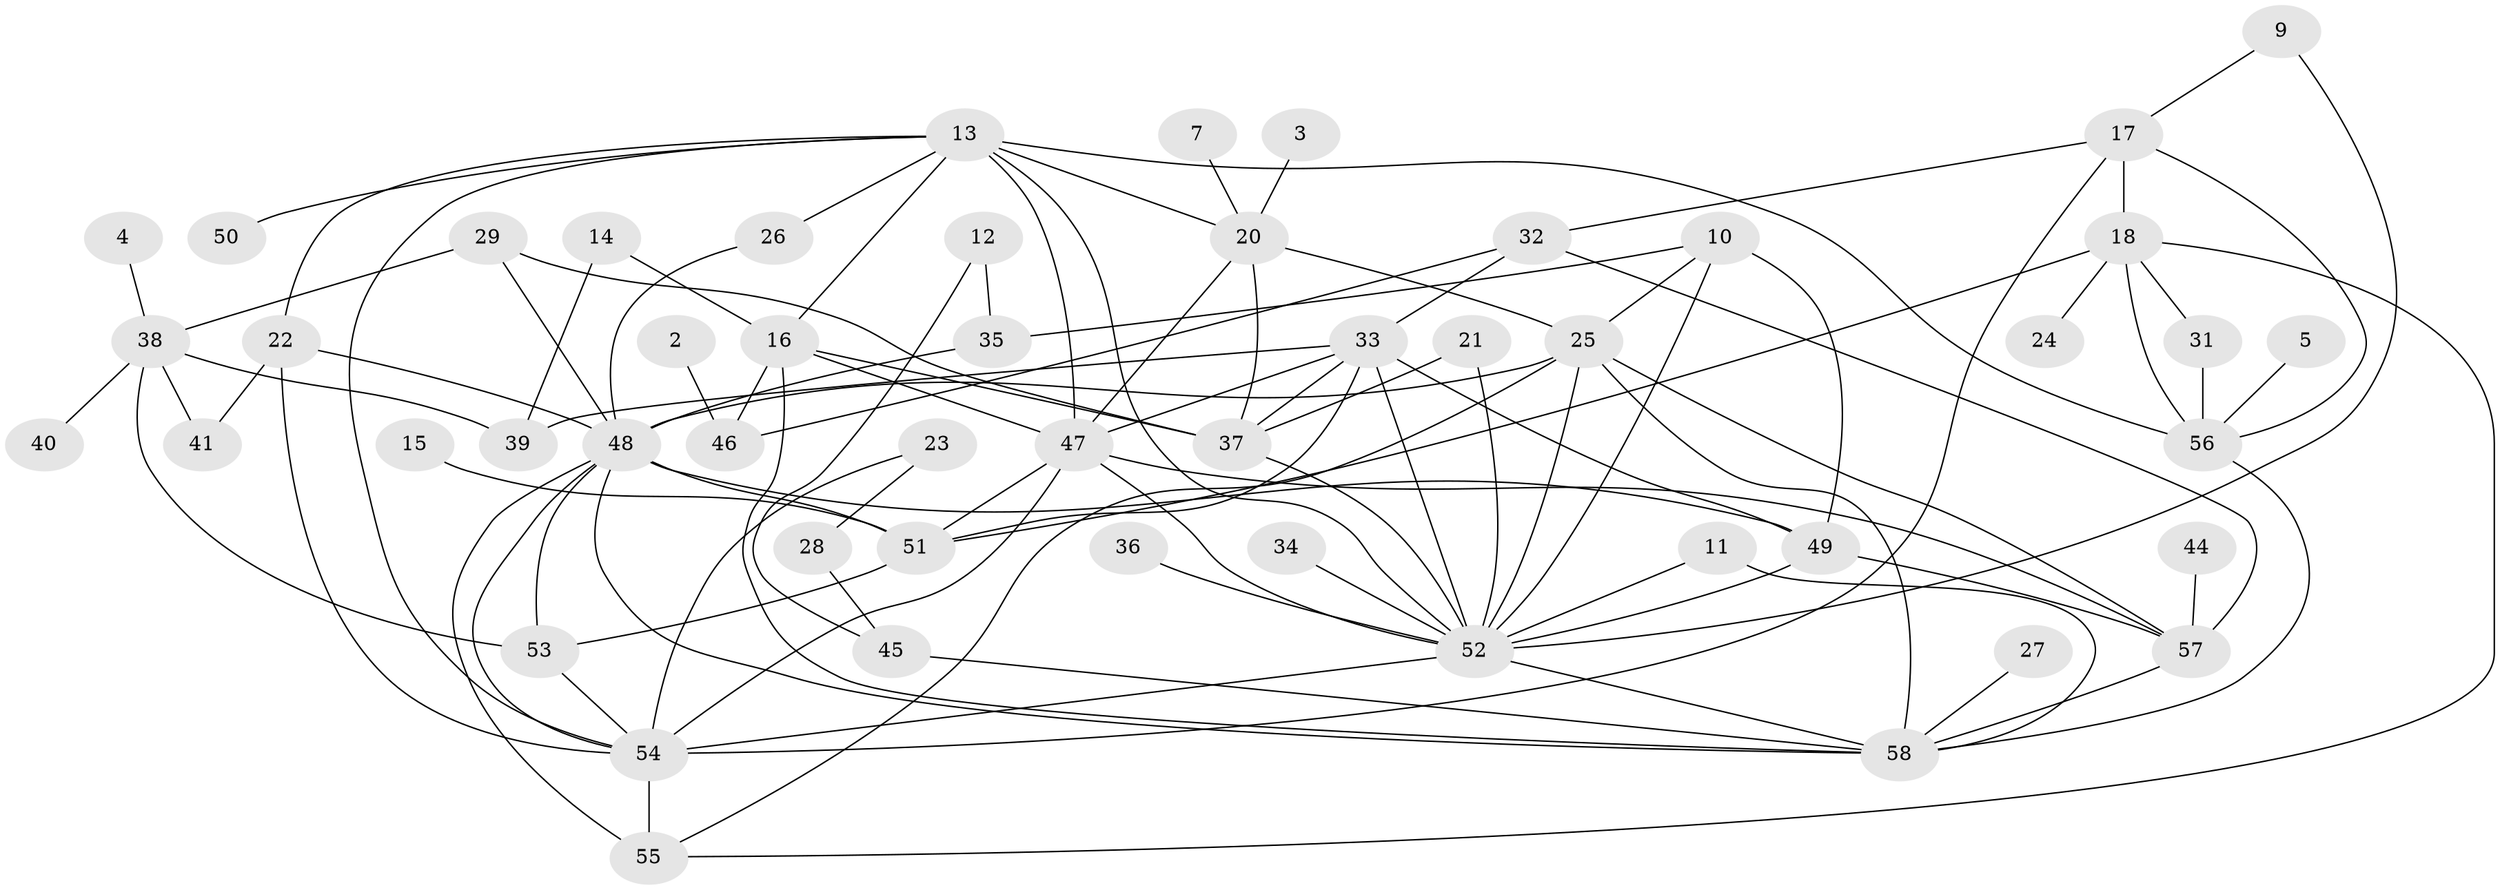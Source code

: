 // original degree distribution, {3: 0.23275862068965517, 6: 0.02586206896551724, 4: 0.1724137931034483, 1: 0.19827586206896552, 0: 0.05172413793103448, 2: 0.20689655172413793, 5: 0.07758620689655173, 7: 0.02586206896551724, 10: 0.008620689655172414}
// Generated by graph-tools (version 1.1) at 2025/25/03/09/25 03:25:14]
// undirected, 51 vertices, 100 edges
graph export_dot {
graph [start="1"]
  node [color=gray90,style=filled];
  2;
  3;
  4;
  5;
  7;
  9;
  10;
  11;
  12;
  13;
  14;
  15;
  16;
  17;
  18;
  20;
  21;
  22;
  23;
  24;
  25;
  26;
  27;
  28;
  29;
  31;
  32;
  33;
  34;
  35;
  36;
  37;
  38;
  39;
  40;
  41;
  44;
  45;
  46;
  47;
  48;
  49;
  50;
  51;
  52;
  53;
  54;
  55;
  56;
  57;
  58;
  2 -- 46 [weight=1.0];
  3 -- 20 [weight=1.0];
  4 -- 38 [weight=1.0];
  5 -- 56 [weight=1.0];
  7 -- 20 [weight=1.0];
  9 -- 17 [weight=1.0];
  9 -- 52 [weight=1.0];
  10 -- 25 [weight=1.0];
  10 -- 35 [weight=1.0];
  10 -- 49 [weight=1.0];
  10 -- 52 [weight=1.0];
  11 -- 52 [weight=1.0];
  11 -- 58 [weight=1.0];
  12 -- 35 [weight=1.0];
  12 -- 45 [weight=1.0];
  13 -- 16 [weight=1.0];
  13 -- 20 [weight=1.0];
  13 -- 22 [weight=1.0];
  13 -- 26 [weight=1.0];
  13 -- 47 [weight=1.0];
  13 -- 50 [weight=1.0];
  13 -- 52 [weight=1.0];
  13 -- 54 [weight=1.0];
  13 -- 56 [weight=2.0];
  14 -- 16 [weight=1.0];
  14 -- 39 [weight=1.0];
  15 -- 51 [weight=1.0];
  16 -- 37 [weight=1.0];
  16 -- 46 [weight=1.0];
  16 -- 47 [weight=1.0];
  16 -- 58 [weight=1.0];
  17 -- 18 [weight=1.0];
  17 -- 32 [weight=1.0];
  17 -- 54 [weight=1.0];
  17 -- 56 [weight=1.0];
  18 -- 24 [weight=1.0];
  18 -- 31 [weight=1.0];
  18 -- 51 [weight=1.0];
  18 -- 55 [weight=1.0];
  18 -- 56 [weight=1.0];
  20 -- 25 [weight=1.0];
  20 -- 37 [weight=1.0];
  20 -- 47 [weight=1.0];
  21 -- 37 [weight=1.0];
  21 -- 52 [weight=1.0];
  22 -- 41 [weight=1.0];
  22 -- 48 [weight=1.0];
  22 -- 54 [weight=1.0];
  23 -- 28 [weight=1.0];
  23 -- 54 [weight=1.0];
  25 -- 48 [weight=1.0];
  25 -- 52 [weight=1.0];
  25 -- 55 [weight=1.0];
  25 -- 57 [weight=1.0];
  25 -- 58 [weight=1.0];
  26 -- 48 [weight=1.0];
  27 -- 58 [weight=1.0];
  28 -- 45 [weight=1.0];
  29 -- 37 [weight=1.0];
  29 -- 38 [weight=1.0];
  29 -- 48 [weight=1.0];
  31 -- 56 [weight=1.0];
  32 -- 33 [weight=1.0];
  32 -- 46 [weight=1.0];
  32 -- 57 [weight=1.0];
  33 -- 37 [weight=1.0];
  33 -- 39 [weight=1.0];
  33 -- 47 [weight=1.0];
  33 -- 49 [weight=1.0];
  33 -- 51 [weight=1.0];
  33 -- 52 [weight=1.0];
  34 -- 52 [weight=1.0];
  35 -- 48 [weight=1.0];
  36 -- 52 [weight=1.0];
  37 -- 52 [weight=1.0];
  38 -- 39 [weight=1.0];
  38 -- 40 [weight=1.0];
  38 -- 41 [weight=1.0];
  38 -- 53 [weight=1.0];
  44 -- 57 [weight=1.0];
  45 -- 58 [weight=1.0];
  47 -- 51 [weight=1.0];
  47 -- 52 [weight=2.0];
  47 -- 54 [weight=1.0];
  47 -- 57 [weight=1.0];
  48 -- 49 [weight=1.0];
  48 -- 51 [weight=1.0];
  48 -- 53 [weight=2.0];
  48 -- 54 [weight=1.0];
  48 -- 55 [weight=1.0];
  48 -- 58 [weight=1.0];
  49 -- 52 [weight=1.0];
  49 -- 57 [weight=1.0];
  51 -- 53 [weight=1.0];
  52 -- 54 [weight=1.0];
  52 -- 58 [weight=1.0];
  53 -- 54 [weight=1.0];
  54 -- 55 [weight=2.0];
  56 -- 58 [weight=1.0];
  57 -- 58 [weight=1.0];
}
